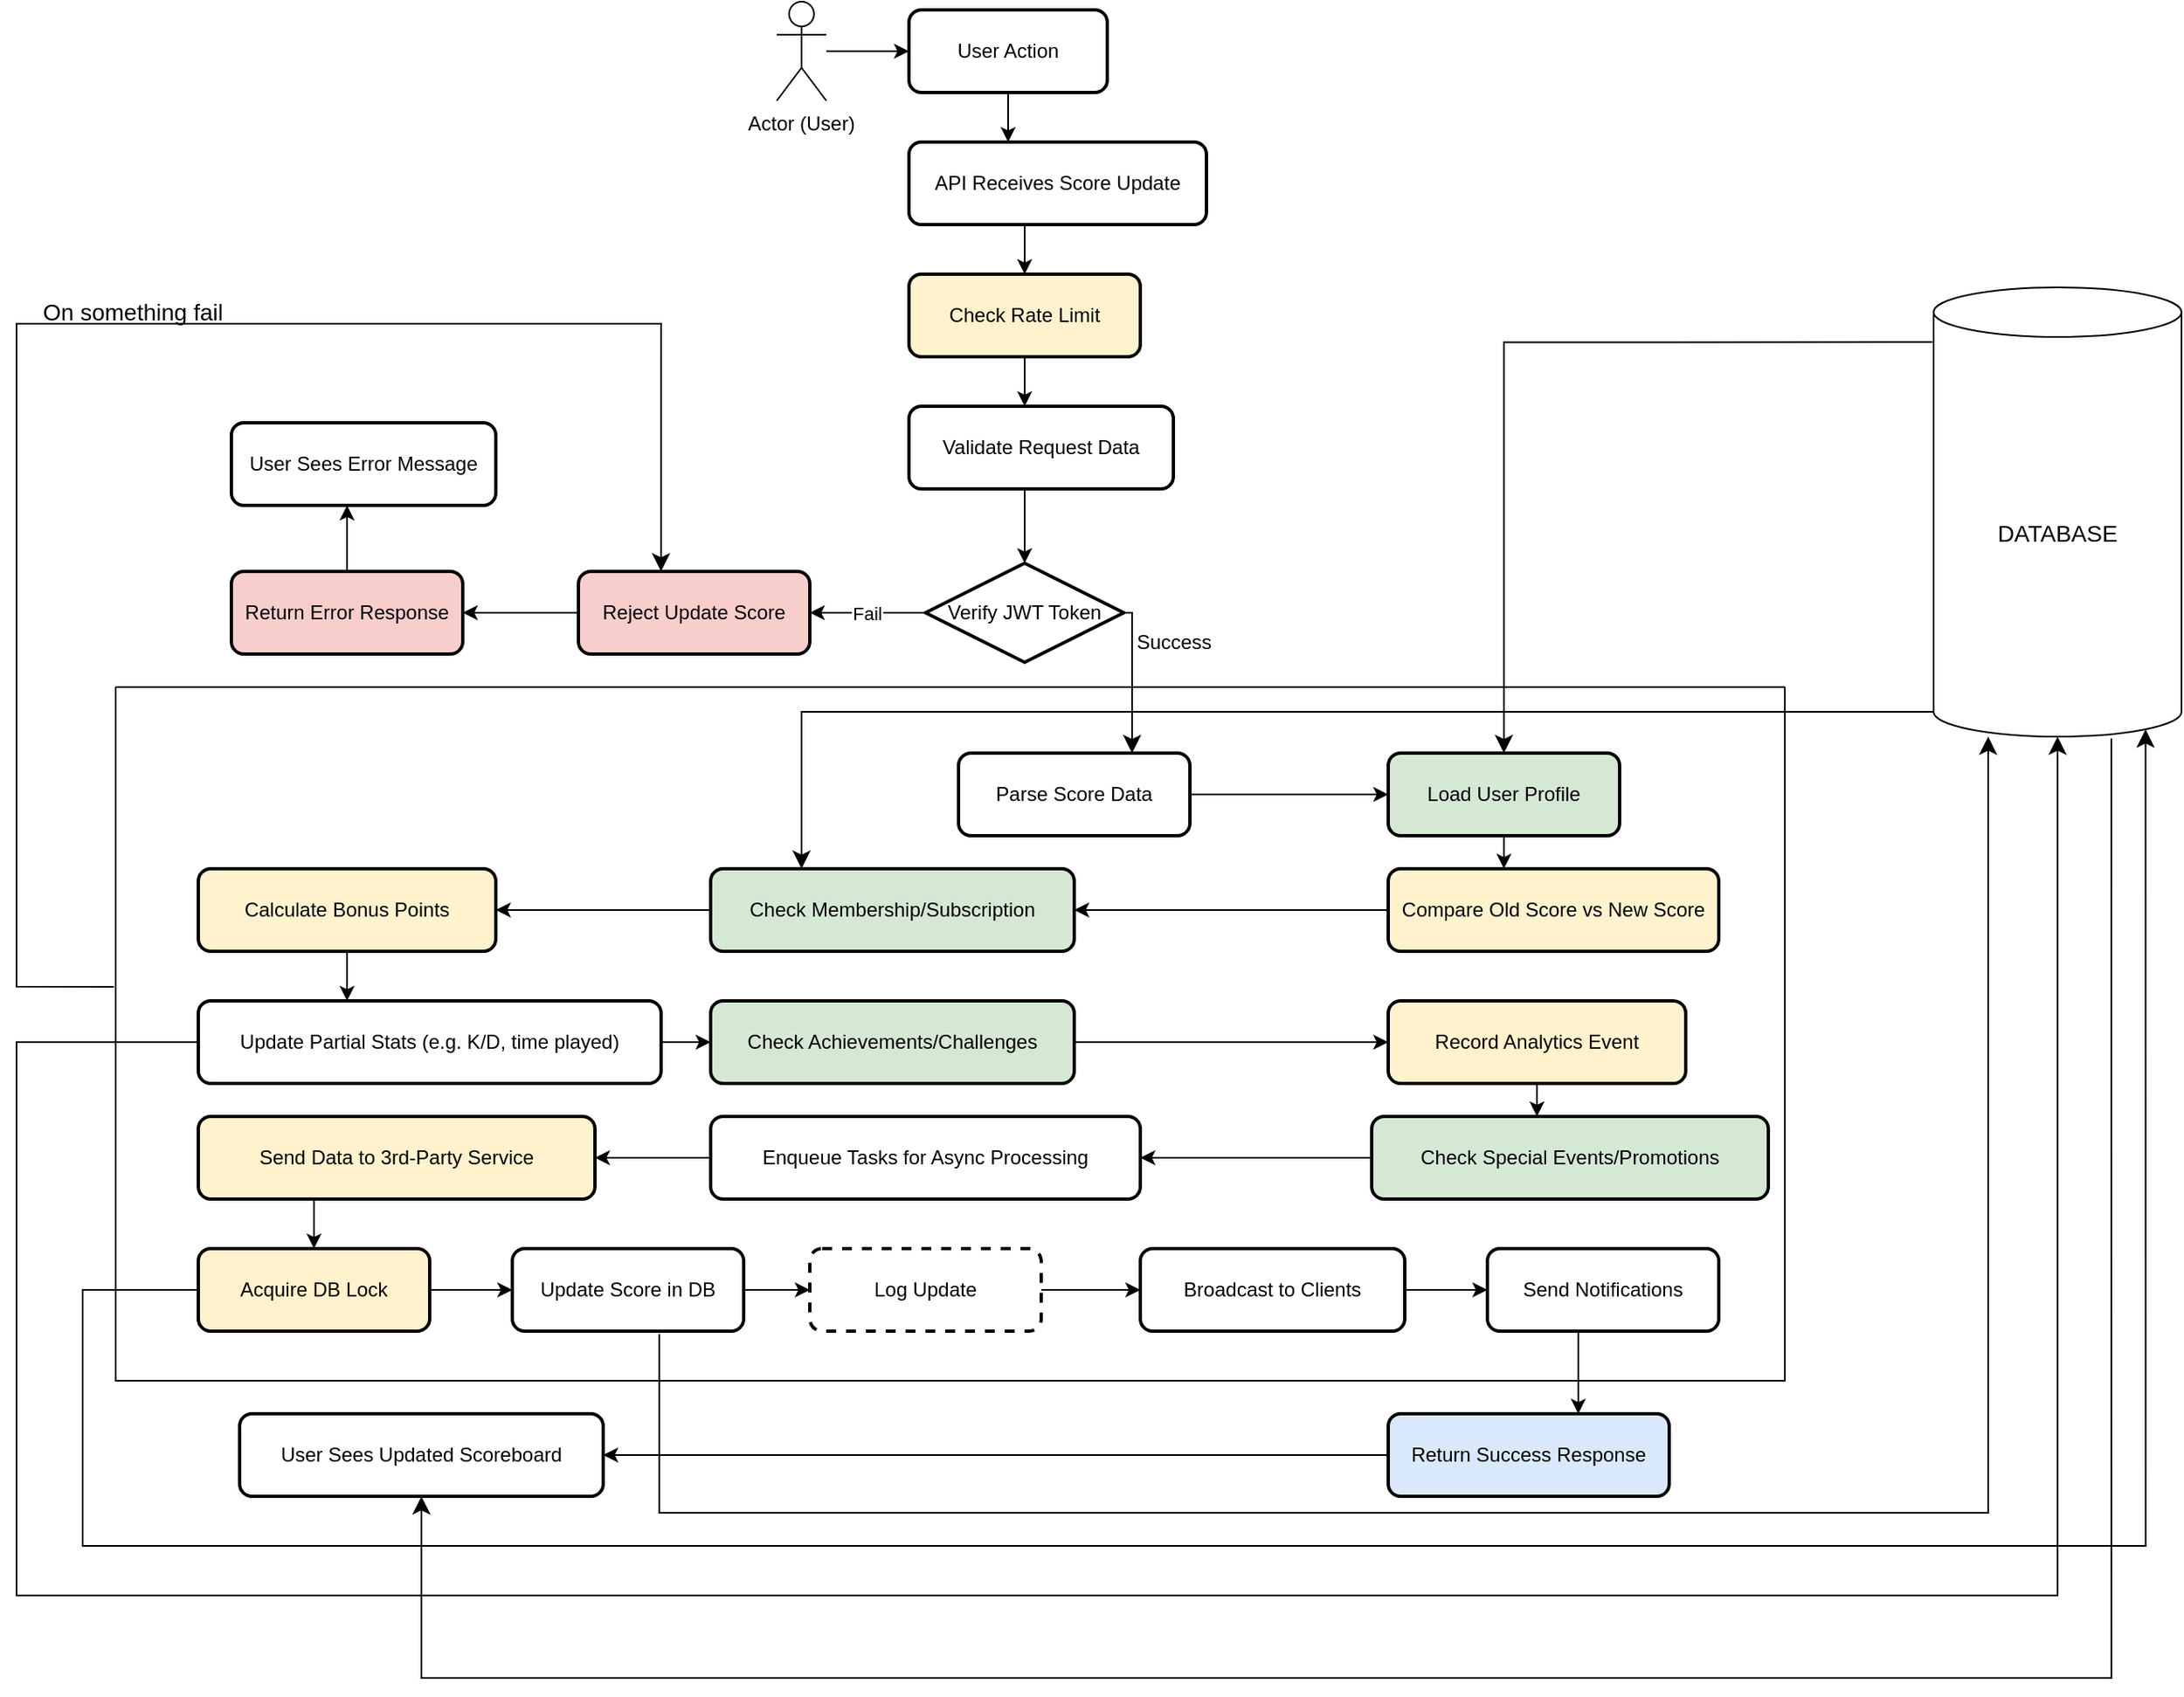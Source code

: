 <mxfile version="26.0.16">
  <diagram id="scoreboard-flow-full" name="Scoreboard Flow Full">
    <mxGraphModel dx="3215" dy="857" grid="1" gridSize="10" guides="1" tooltips="1" connect="1" arrows="1" fold="1" page="1" pageScale="1" pageWidth="1600" pageHeight="2000" background="#ffffff" math="0" shadow="0">
      <root>
        <mxCell id="0" />
        <mxCell id="1" parent="0" />
        <mxCell id="actor" value="Actor (User)" style="shape=umlActor;verticalLabelPosition=bottom;verticalAlign=top;" parent="1" vertex="1">
          <mxGeometry x="50" y="55" width="30" height="60" as="geometry" />
        </mxCell>
        <mxCell id="userAction" value="User Action" style="rounded=1;whiteSpace=wrap;html=1;strokeWidth=2;" parent="1" vertex="1">
          <mxGeometry x="130" y="60" width="120" height="50" as="geometry" />
        </mxCell>
        <mxCell id="edge0" style="edgeStyle=elbowEdgeStyle;rounded=1;orthogonalLoop=1;" parent="1" source="actor" target="userAction" edge="1">
          <mxGeometry relative="1" as="geometry" />
        </mxCell>
        <mxCell id="apiReceive" value="API Receives Score Update" style="rounded=1;whiteSpace=wrap;html=1;strokeWidth=2;" parent="1" vertex="1">
          <mxGeometry x="130" y="140" width="180" height="50" as="geometry" />
        </mxCell>
        <mxCell id="edge1" style="edgeStyle=elbowEdgeStyle;rounded=1;orthogonalLoop=1;" parent="1" source="userAction" target="apiReceive" edge="1">
          <mxGeometry relative="1" as="geometry" />
        </mxCell>
        <mxCell id="checkRateLimit" value="Check Rate Limit" style="rounded=1;whiteSpace=wrap;html=1;strokeWidth=2;fillColor=#fff2cc;" parent="1" vertex="1">
          <mxGeometry x="130" y="220" width="140" height="50" as="geometry" />
        </mxCell>
        <mxCell id="edge2" style="edgeStyle=elbowEdgeStyle;rounded=1;orthogonalLoop=1;" parent="1" source="apiReceive" target="checkRateLimit" edge="1">
          <mxGeometry relative="1" as="geometry" />
        </mxCell>
        <mxCell id="validateRequest" value="Validate Request Data" style="rounded=1;whiteSpace=wrap;html=1;strokeWidth=2;" parent="1" vertex="1">
          <mxGeometry x="130" y="300" width="160" height="50" as="geometry" />
        </mxCell>
        <mxCell id="edge3" style="edgeStyle=elbowEdgeStyle;rounded=1;orthogonalLoop=1;" parent="1" source="checkRateLimit" target="validateRequest" edge="1">
          <mxGeometry relative="1" as="geometry" />
        </mxCell>
        <mxCell id="verifyJWT" value="Verify JWT Token" style="rhombus;whiteSpace=wrap;html=1;strokeWidth=2;perimeter=rhombusPerimeter;" parent="1" vertex="1">
          <mxGeometry x="140" y="395" width="120" height="60" as="geometry" />
        </mxCell>
        <mxCell id="edge4" style="edgeStyle=elbowEdgeStyle;rounded=1;orthogonalLoop=1;" parent="1" source="validateRequest" target="verifyJWT" edge="1">
          <mxGeometry relative="1" as="geometry" />
        </mxCell>
        <mxCell id="rejectScore" value="Reject Update Score" style="rounded=1;whiteSpace=wrap;html=1;strokeWidth=2;fillColor=#F8CECC;" parent="1" vertex="1">
          <mxGeometry x="-70" y="400" width="140" height="50" as="geometry" />
        </mxCell>
        <mxCell id="edge5" value="Fail" style="edgeStyle=elbowEdgeStyle;rounded=1;orthogonalLoop=1;" parent="1" source="verifyJWT" target="rejectScore" edge="1">
          <mxGeometry relative="1" as="geometry" />
        </mxCell>
        <mxCell id="returnError" value="Return Error Response" style="rounded=1;whiteSpace=wrap;html=1;strokeWidth=2;fillColor=#F8CECC;" parent="1" vertex="1">
          <mxGeometry x="-280" y="400" width="140" height="50" as="geometry" />
        </mxCell>
        <mxCell id="edge6" style="edgeStyle=elbowEdgeStyle;rounded=1;orthogonalLoop=1;" parent="1" source="rejectScore" target="returnError" edge="1">
          <mxGeometry relative="1" as="geometry" />
        </mxCell>
        <mxCell id="userError" value="User Sees Error Message" style="rounded=1;whiteSpace=wrap;html=1;strokeWidth=2;" parent="1" vertex="1">
          <mxGeometry x="-280" y="310" width="160" height="50" as="geometry" />
        </mxCell>
        <mxCell id="edge7" style="edgeStyle=elbowEdgeStyle;rounded=1;orthogonalLoop=1;" parent="1" source="returnError" target="userError" edge="1">
          <mxGeometry relative="1" as="geometry" />
        </mxCell>
        <mxCell id="returnSuccess" value="Return Success Response" style="rounded=1;whiteSpace=wrap;html=1;strokeWidth=2;fillColor=#DAE8FC;" parent="1" vertex="1">
          <mxGeometry x="420" y="910" width="170" height="50" as="geometry" />
        </mxCell>
        <mxCell id="edge25" style="edgeStyle=elbowEdgeStyle;rounded=1;orthogonalLoop=1;" parent="1" source="sendNotifications" target="returnSuccess" edge="1">
          <mxGeometry relative="1" as="geometry" />
        </mxCell>
        <mxCell id="userSuccess" value="User Sees Updated Scoreboard" style="rounded=1;whiteSpace=wrap;html=1;strokeWidth=2;" parent="1" vertex="1">
          <mxGeometry x="-275" y="910" width="220" height="50" as="geometry" />
        </mxCell>
        <mxCell id="edge26" style="edgeStyle=elbowEdgeStyle;rounded=1;orthogonalLoop=1;" parent="1" source="returnSuccess" target="userSuccess" edge="1">
          <mxGeometry relative="1" as="geometry" />
        </mxCell>
        <mxCell id="C_50sfIYT1ULboGjB70R-5" value="" style="swimlane;startSize=0;" vertex="1" parent="1">
          <mxGeometry x="-350" y="470" width="1010" height="420" as="geometry" />
        </mxCell>
        <mxCell id="compareScores" value="Compare Old Score vs New Score" style="rounded=1;whiteSpace=wrap;html=1;strokeWidth=2;fillColor=#fff2cc;" parent="C_50sfIYT1ULboGjB70R-5" vertex="1">
          <mxGeometry x="770" y="110" width="200" height="50" as="geometry" />
        </mxCell>
        <mxCell id="loadUserProfile" value="Load User Profile" style="rounded=1;whiteSpace=wrap;html=1;strokeWidth=2;fillColor=#d5e8d4;" parent="C_50sfIYT1ULboGjB70R-5" vertex="1">
          <mxGeometry x="770" y="40" width="140" height="50" as="geometry" />
        </mxCell>
        <mxCell id="edge11" style="edgeStyle=elbowEdgeStyle;rounded=1;orthogonalLoop=1;" parent="C_50sfIYT1ULboGjB70R-5" source="loadUserProfile" target="compareScores" edge="1">
          <mxGeometry relative="1" as="geometry" />
        </mxCell>
        <mxCell id="checkMembership" value="Check Membership/Subscription" style="rounded=1;whiteSpace=wrap;html=1;strokeWidth=2;fillColor=#d5e8d4;" parent="C_50sfIYT1ULboGjB70R-5" vertex="1">
          <mxGeometry x="360" y="110" width="220" height="50" as="geometry" />
        </mxCell>
        <mxCell id="edge12" style="edgeStyle=elbowEdgeStyle;rounded=1;orthogonalLoop=1;" parent="C_50sfIYT1ULboGjB70R-5" source="compareScores" target="checkMembership" edge="1">
          <mxGeometry relative="1" as="geometry" />
        </mxCell>
        <mxCell id="acquireLock" value="Acquire DB Lock" style="rounded=1;whiteSpace=wrap;html=1;strokeWidth=2;fillColor=#fff2cc;" parent="C_50sfIYT1ULboGjB70R-5" vertex="1">
          <mxGeometry x="50" y="340" width="140" height="50" as="geometry" />
        </mxCell>
        <mxCell id="updateScoreDB" value="Update Score in DB" style="rounded=1;whiteSpace=wrap;html=1;strokeWidth=2;" parent="C_50sfIYT1ULboGjB70R-5" vertex="1">
          <mxGeometry x="240" y="340" width="140" height="50" as="geometry" />
        </mxCell>
        <mxCell id="edge21" style="edgeStyle=elbowEdgeStyle;rounded=1;orthogonalLoop=1;" parent="C_50sfIYT1ULboGjB70R-5" source="acquireLock" target="updateScoreDB" edge="1">
          <mxGeometry relative="1" as="geometry" />
        </mxCell>
        <mxCell id="logUpdate" value="Log Update" style="rounded=1;whiteSpace=wrap;html=1;strokeWidth=2;dashed=1;" parent="C_50sfIYT1ULboGjB70R-5" vertex="1">
          <mxGeometry x="420" y="340" width="140" height="50" as="geometry" />
        </mxCell>
        <mxCell id="edge22" style="edgeStyle=elbowEdgeStyle;rounded=1;orthogonalLoop=1;" parent="C_50sfIYT1ULboGjB70R-5" source="updateScoreDB" target="logUpdate" edge="1">
          <mxGeometry relative="1" as="geometry" />
        </mxCell>
        <mxCell id="sendNotifications" value="Send Notifications" style="rounded=1;whiteSpace=wrap;html=1;strokeWidth=2;" parent="C_50sfIYT1ULboGjB70R-5" vertex="1">
          <mxGeometry x="830" y="340" width="140" height="50" as="geometry" />
        </mxCell>
        <mxCell id="broadcast" value="Broadcast to Clients" style="rounded=1;whiteSpace=wrap;html=1;strokeWidth=2;" parent="C_50sfIYT1ULboGjB70R-5" vertex="1">
          <mxGeometry x="620" y="340" width="160" height="50" as="geometry" />
        </mxCell>
        <mxCell id="edge23" style="edgeStyle=elbowEdgeStyle;rounded=1;orthogonalLoop=1;" parent="C_50sfIYT1ULboGjB70R-5" source="logUpdate" target="broadcast" edge="1">
          <mxGeometry relative="1" as="geometry" />
        </mxCell>
        <mxCell id="edge24" style="edgeStyle=elbowEdgeStyle;rounded=1;orthogonalLoop=1;" parent="C_50sfIYT1ULboGjB70R-5" source="broadcast" target="sendNotifications" edge="1">
          <mxGeometry relative="1" as="geometry" />
        </mxCell>
        <mxCell id="send3rdParty" value="Send Data to 3rd-Party Service" style="rounded=1;whiteSpace=wrap;html=1;strokeWidth=2;fillColor=#fff2cc;" parent="C_50sfIYT1ULboGjB70R-5" vertex="1">
          <mxGeometry x="50" y="260" width="240" height="50" as="geometry" />
        </mxCell>
        <mxCell id="edge20" style="edgeStyle=elbowEdgeStyle;rounded=1;orthogonalLoop=1;" parent="C_50sfIYT1ULboGjB70R-5" source="send3rdParty" target="acquireLock" edge="1">
          <mxGeometry relative="1" as="geometry" />
        </mxCell>
        <mxCell id="enqueueTasks" value="Enqueue Tasks for Async Processing" style="rounded=1;whiteSpace=wrap;html=1;strokeWidth=2;" parent="C_50sfIYT1ULboGjB70R-5" vertex="1">
          <mxGeometry x="360" y="260" width="260" height="50" as="geometry" />
        </mxCell>
        <mxCell id="edge19" style="edgeStyle=elbowEdgeStyle;rounded=1;orthogonalLoop=1;" parent="C_50sfIYT1ULboGjB70R-5" source="enqueueTasks" target="send3rdParty" edge="1">
          <mxGeometry relative="1" as="geometry" />
        </mxCell>
        <mxCell id="checkPromotions" value="Check Special Events/Promotions" style="rounded=1;whiteSpace=wrap;html=1;strokeWidth=2;fillColor=#d5e8d4;" parent="C_50sfIYT1ULboGjB70R-5" vertex="1">
          <mxGeometry x="760" y="260" width="240" height="50" as="geometry" />
        </mxCell>
        <mxCell id="edge18" style="edgeStyle=elbowEdgeStyle;rounded=1;orthogonalLoop=1;" parent="C_50sfIYT1ULboGjB70R-5" source="checkPromotions" target="enqueueTasks" edge="1">
          <mxGeometry relative="1" as="geometry" />
        </mxCell>
        <mxCell id="updatePartialStats" value="Update Partial Stats (e.g. K/D, time played)" style="rounded=1;whiteSpace=wrap;html=1;strokeWidth=2;" parent="C_50sfIYT1ULboGjB70R-5" vertex="1">
          <mxGeometry x="50" y="190" width="280" height="50" as="geometry" />
        </mxCell>
        <mxCell id="checkAchievements" value="Check Achievements/Challenges" style="rounded=1;whiteSpace=wrap;html=1;strokeWidth=2;fillColor=#d5e8d4;" parent="C_50sfIYT1ULboGjB70R-5" vertex="1">
          <mxGeometry x="360" y="190" width="220" height="50" as="geometry" />
        </mxCell>
        <mxCell id="edge15" style="edgeStyle=elbowEdgeStyle;rounded=1;orthogonalLoop=1;" parent="C_50sfIYT1ULboGjB70R-5" source="updatePartialStats" target="checkAchievements" edge="1">
          <mxGeometry relative="1" as="geometry" />
        </mxCell>
        <mxCell id="recordAnalytics" value="Record Analytics Event" style="rounded=1;whiteSpace=wrap;html=1;strokeWidth=2;fillColor=#fff2cc;" parent="C_50sfIYT1ULboGjB70R-5" vertex="1">
          <mxGeometry x="770" y="190" width="180" height="50" as="geometry" />
        </mxCell>
        <mxCell id="edge16" style="edgeStyle=elbowEdgeStyle;rounded=1;orthogonalLoop=1;" parent="C_50sfIYT1ULboGjB70R-5" source="checkAchievements" target="recordAnalytics" edge="1">
          <mxGeometry relative="1" as="geometry" />
        </mxCell>
        <mxCell id="edge17" style="edgeStyle=elbowEdgeStyle;rounded=1;orthogonalLoop=1;" parent="C_50sfIYT1ULboGjB70R-5" source="recordAnalytics" target="checkPromotions" edge="1">
          <mxGeometry relative="1" as="geometry" />
        </mxCell>
        <mxCell id="calcBonus" value="Calculate Bonus Points" style="rounded=1;whiteSpace=wrap;html=1;strokeWidth=2;fillColor=#fff2cc;" parent="C_50sfIYT1ULboGjB70R-5" vertex="1">
          <mxGeometry x="50" y="110" width="180" height="50" as="geometry" />
        </mxCell>
        <mxCell id="edge13" style="edgeStyle=elbowEdgeStyle;rounded=1;orthogonalLoop=1;" parent="C_50sfIYT1ULboGjB70R-5" source="checkMembership" target="calcBonus" edge="1">
          <mxGeometry relative="1" as="geometry" />
        </mxCell>
        <mxCell id="edge14" style="edgeStyle=elbowEdgeStyle;rounded=1;orthogonalLoop=1;" parent="C_50sfIYT1ULboGjB70R-5" source="calcBonus" target="updatePartialStats" edge="1">
          <mxGeometry relative="1" as="geometry" />
        </mxCell>
        <mxCell id="parseScore" value="Parse Score Data" style="rounded=1;whiteSpace=wrap;html=1;strokeWidth=2;" parent="C_50sfIYT1ULboGjB70R-5" vertex="1">
          <mxGeometry x="510" y="40" width="140" height="50" as="geometry" />
        </mxCell>
        <mxCell id="edge10" style="edgeStyle=elbowEdgeStyle;rounded=1;orthogonalLoop=1;" parent="C_50sfIYT1ULboGjB70R-5" source="parseScore" target="loadUserProfile" edge="1">
          <mxGeometry relative="1" as="geometry" />
        </mxCell>
        <mxCell id="C_50sfIYT1ULboGjB70R-7" value="" style="edgeStyle=segmentEdgeStyle;endArrow=classic;html=1;curved=0;rounded=0;endSize=8;startSize=8;exitX=-0.001;exitY=0.432;exitDx=0;exitDy=0;exitPerimeter=0;entryX=0.357;entryY=0;entryDx=0;entryDy=0;entryPerimeter=0;" edge="1" parent="1" source="C_50sfIYT1ULboGjB70R-5" target="rejectScore">
          <mxGeometry width="50" height="50" relative="1" as="geometry">
            <mxPoint x="80" y="500" as="sourcePoint" />
            <mxPoint x="130" y="450" as="targetPoint" />
            <Array as="points">
              <mxPoint x="-410" y="651" />
              <mxPoint x="-410" y="250" />
              <mxPoint x="-20" y="250" />
            </Array>
          </mxGeometry>
        </mxCell>
        <mxCell id="C_50sfIYT1ULboGjB70R-8" value="&lt;font style=&quot;font-size: 14px;&quot;&gt;On something fail&lt;/font&gt;" style="text;html=1;align=center;verticalAlign=middle;resizable=0;points=[];autosize=1;strokeColor=none;fillColor=none;" vertex="1" parent="1">
          <mxGeometry x="-405" y="228" width="130" height="30" as="geometry" />
        </mxCell>
        <mxCell id="C_50sfIYT1ULboGjB70R-10" value="" style="edgeStyle=segmentEdgeStyle;endArrow=classic;html=1;curved=0;rounded=0;endSize=8;startSize=8;exitX=1;exitY=0.5;exitDx=0;exitDy=0;entryX=0.75;entryY=0;entryDx=0;entryDy=0;" edge="1" parent="1" source="verifyJWT" target="parseScore">
          <mxGeometry width="50" height="50" relative="1" as="geometry">
            <mxPoint x="90" y="600" as="sourcePoint" />
            <mxPoint x="140" y="550" as="targetPoint" />
          </mxGeometry>
        </mxCell>
        <mxCell id="C_50sfIYT1ULboGjB70R-11" value="Success" style="text;html=1;align=center;verticalAlign=middle;resizable=0;points=[];autosize=1;strokeColor=none;fillColor=none;" vertex="1" parent="1">
          <mxGeometry x="255" y="428" width="70" height="30" as="geometry" />
        </mxCell>
        <mxCell id="C_50sfIYT1ULboGjB70R-13" value="&lt;font style=&quot;font-size: 14px;&quot;&gt;DATABASE&lt;/font&gt;" style="shape=cylinder3;whiteSpace=wrap;html=1;boundedLbl=1;backgroundOutline=1;size=15;" vertex="1" parent="1">
          <mxGeometry x="750" y="228" width="150" height="272" as="geometry" />
        </mxCell>
        <mxCell id="C_50sfIYT1ULboGjB70R-15" value="" style="edgeStyle=segmentEdgeStyle;endArrow=classic;html=1;curved=0;rounded=0;endSize=8;startSize=8;exitX=-0.005;exitY=0.122;exitDx=0;exitDy=0;exitPerimeter=0;entryX=0.5;entryY=0;entryDx=0;entryDy=0;" edge="1" parent="1" source="C_50sfIYT1ULboGjB70R-13" target="loadUserProfile">
          <mxGeometry width="50" height="50" relative="1" as="geometry">
            <mxPoint x="290" y="580" as="sourcePoint" />
            <mxPoint x="340" y="530" as="targetPoint" />
          </mxGeometry>
        </mxCell>
        <mxCell id="C_50sfIYT1ULboGjB70R-18" value="" style="edgeStyle=segmentEdgeStyle;endArrow=classic;html=1;curved=0;rounded=0;endSize=8;startSize=8;exitX=0;exitY=1;exitDx=0;exitDy=-15;exitPerimeter=0;entryX=0.25;entryY=0;entryDx=0;entryDy=0;" edge="1" parent="1" source="C_50sfIYT1ULboGjB70R-13" target="checkMembership">
          <mxGeometry width="50" height="50" relative="1" as="geometry">
            <mxPoint x="290" y="580" as="sourcePoint" />
            <mxPoint x="340" y="530" as="targetPoint" />
          </mxGeometry>
        </mxCell>
        <mxCell id="C_50sfIYT1ULboGjB70R-19" value="" style="edgeStyle=segmentEdgeStyle;endArrow=classic;html=1;curved=0;rounded=0;endSize=8;startSize=8;exitX=0;exitY=0.5;exitDx=0;exitDy=0;entryX=0.5;entryY=1;entryDx=0;entryDy=0;entryPerimeter=0;" edge="1" parent="1" source="updatePartialStats" target="C_50sfIYT1ULboGjB70R-13">
          <mxGeometry width="50" height="50" relative="1" as="geometry">
            <mxPoint x="250" y="740" as="sourcePoint" />
            <mxPoint x="-430" y="1050" as="targetPoint" />
            <Array as="points">
              <mxPoint x="-410" y="685" />
              <mxPoint x="-410" y="1020" />
              <mxPoint x="825" y="1020" />
            </Array>
          </mxGeometry>
        </mxCell>
        <mxCell id="C_50sfIYT1ULboGjB70R-20" value="" style="edgeStyle=segmentEdgeStyle;endArrow=classic;html=1;curved=0;rounded=0;endSize=8;startSize=8;exitX=0;exitY=0.5;exitDx=0;exitDy=0;entryX=0.855;entryY=1;entryDx=0;entryDy=-4.35;entryPerimeter=0;" edge="1" parent="1" source="acquireLock" target="C_50sfIYT1ULboGjB70R-13">
          <mxGeometry width="50" height="50" relative="1" as="geometry">
            <mxPoint x="250" y="690" as="sourcePoint" />
            <mxPoint x="300" y="640" as="targetPoint" />
            <Array as="points">
              <mxPoint x="-370" y="835" />
              <mxPoint x="-370" y="990" />
              <mxPoint x="878" y="990" />
            </Array>
          </mxGeometry>
        </mxCell>
        <mxCell id="C_50sfIYT1ULboGjB70R-21" value="" style="edgeStyle=segmentEdgeStyle;endArrow=classic;html=1;curved=0;rounded=0;endSize=8;startSize=8;exitX=0.635;exitY=1.035;exitDx=0;exitDy=0;exitPerimeter=0;" edge="1" parent="1" source="updateScoreDB">
          <mxGeometry width="50" height="50" relative="1" as="geometry">
            <mxPoint x="250" y="690" as="sourcePoint" />
            <mxPoint x="783" y="500" as="targetPoint" />
            <Array as="points">
              <mxPoint x="-21" y="970" />
              <mxPoint x="783" y="970" />
            </Array>
          </mxGeometry>
        </mxCell>
        <mxCell id="C_50sfIYT1ULboGjB70R-22" value="" style="edgeStyle=segmentEdgeStyle;endArrow=classic;html=1;curved=0;rounded=0;endSize=8;startSize=8;exitX=0.717;exitY=1.004;exitDx=0;exitDy=0;exitPerimeter=0;entryX=0.5;entryY=1;entryDx=0;entryDy=0;" edge="1" parent="1" source="C_50sfIYT1ULboGjB70R-13" target="userSuccess">
          <mxGeometry width="50" height="50" relative="1" as="geometry">
            <mxPoint x="250" y="690" as="sourcePoint" />
            <mxPoint x="300" y="640" as="targetPoint" />
            <Array as="points">
              <mxPoint x="858" y="1070" />
              <mxPoint x="-165" y="1070" />
            </Array>
          </mxGeometry>
        </mxCell>
      </root>
    </mxGraphModel>
  </diagram>
</mxfile>
